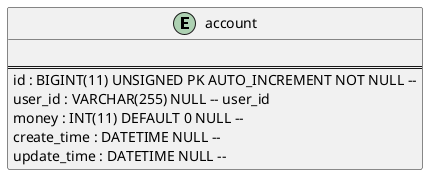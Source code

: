 PK
FK
UNIQUE
INDEX
IDGENERATOR
SEQUENCE
SOFTDELETE
ASBOOLEAN

@startuml database

entity account {
    
    ==
    id : BIGINT(11) UNSIGNED PK AUTO_INCREMENT NOT NULL -- 
    user_id : VARCHAR(255) NULL -- user_id
    money : INT(11) DEFAULT 0 NULL -- 
    create_time : DATETIME NULL -- 
    update_time : DATETIME NULL -- 
}

@enduml